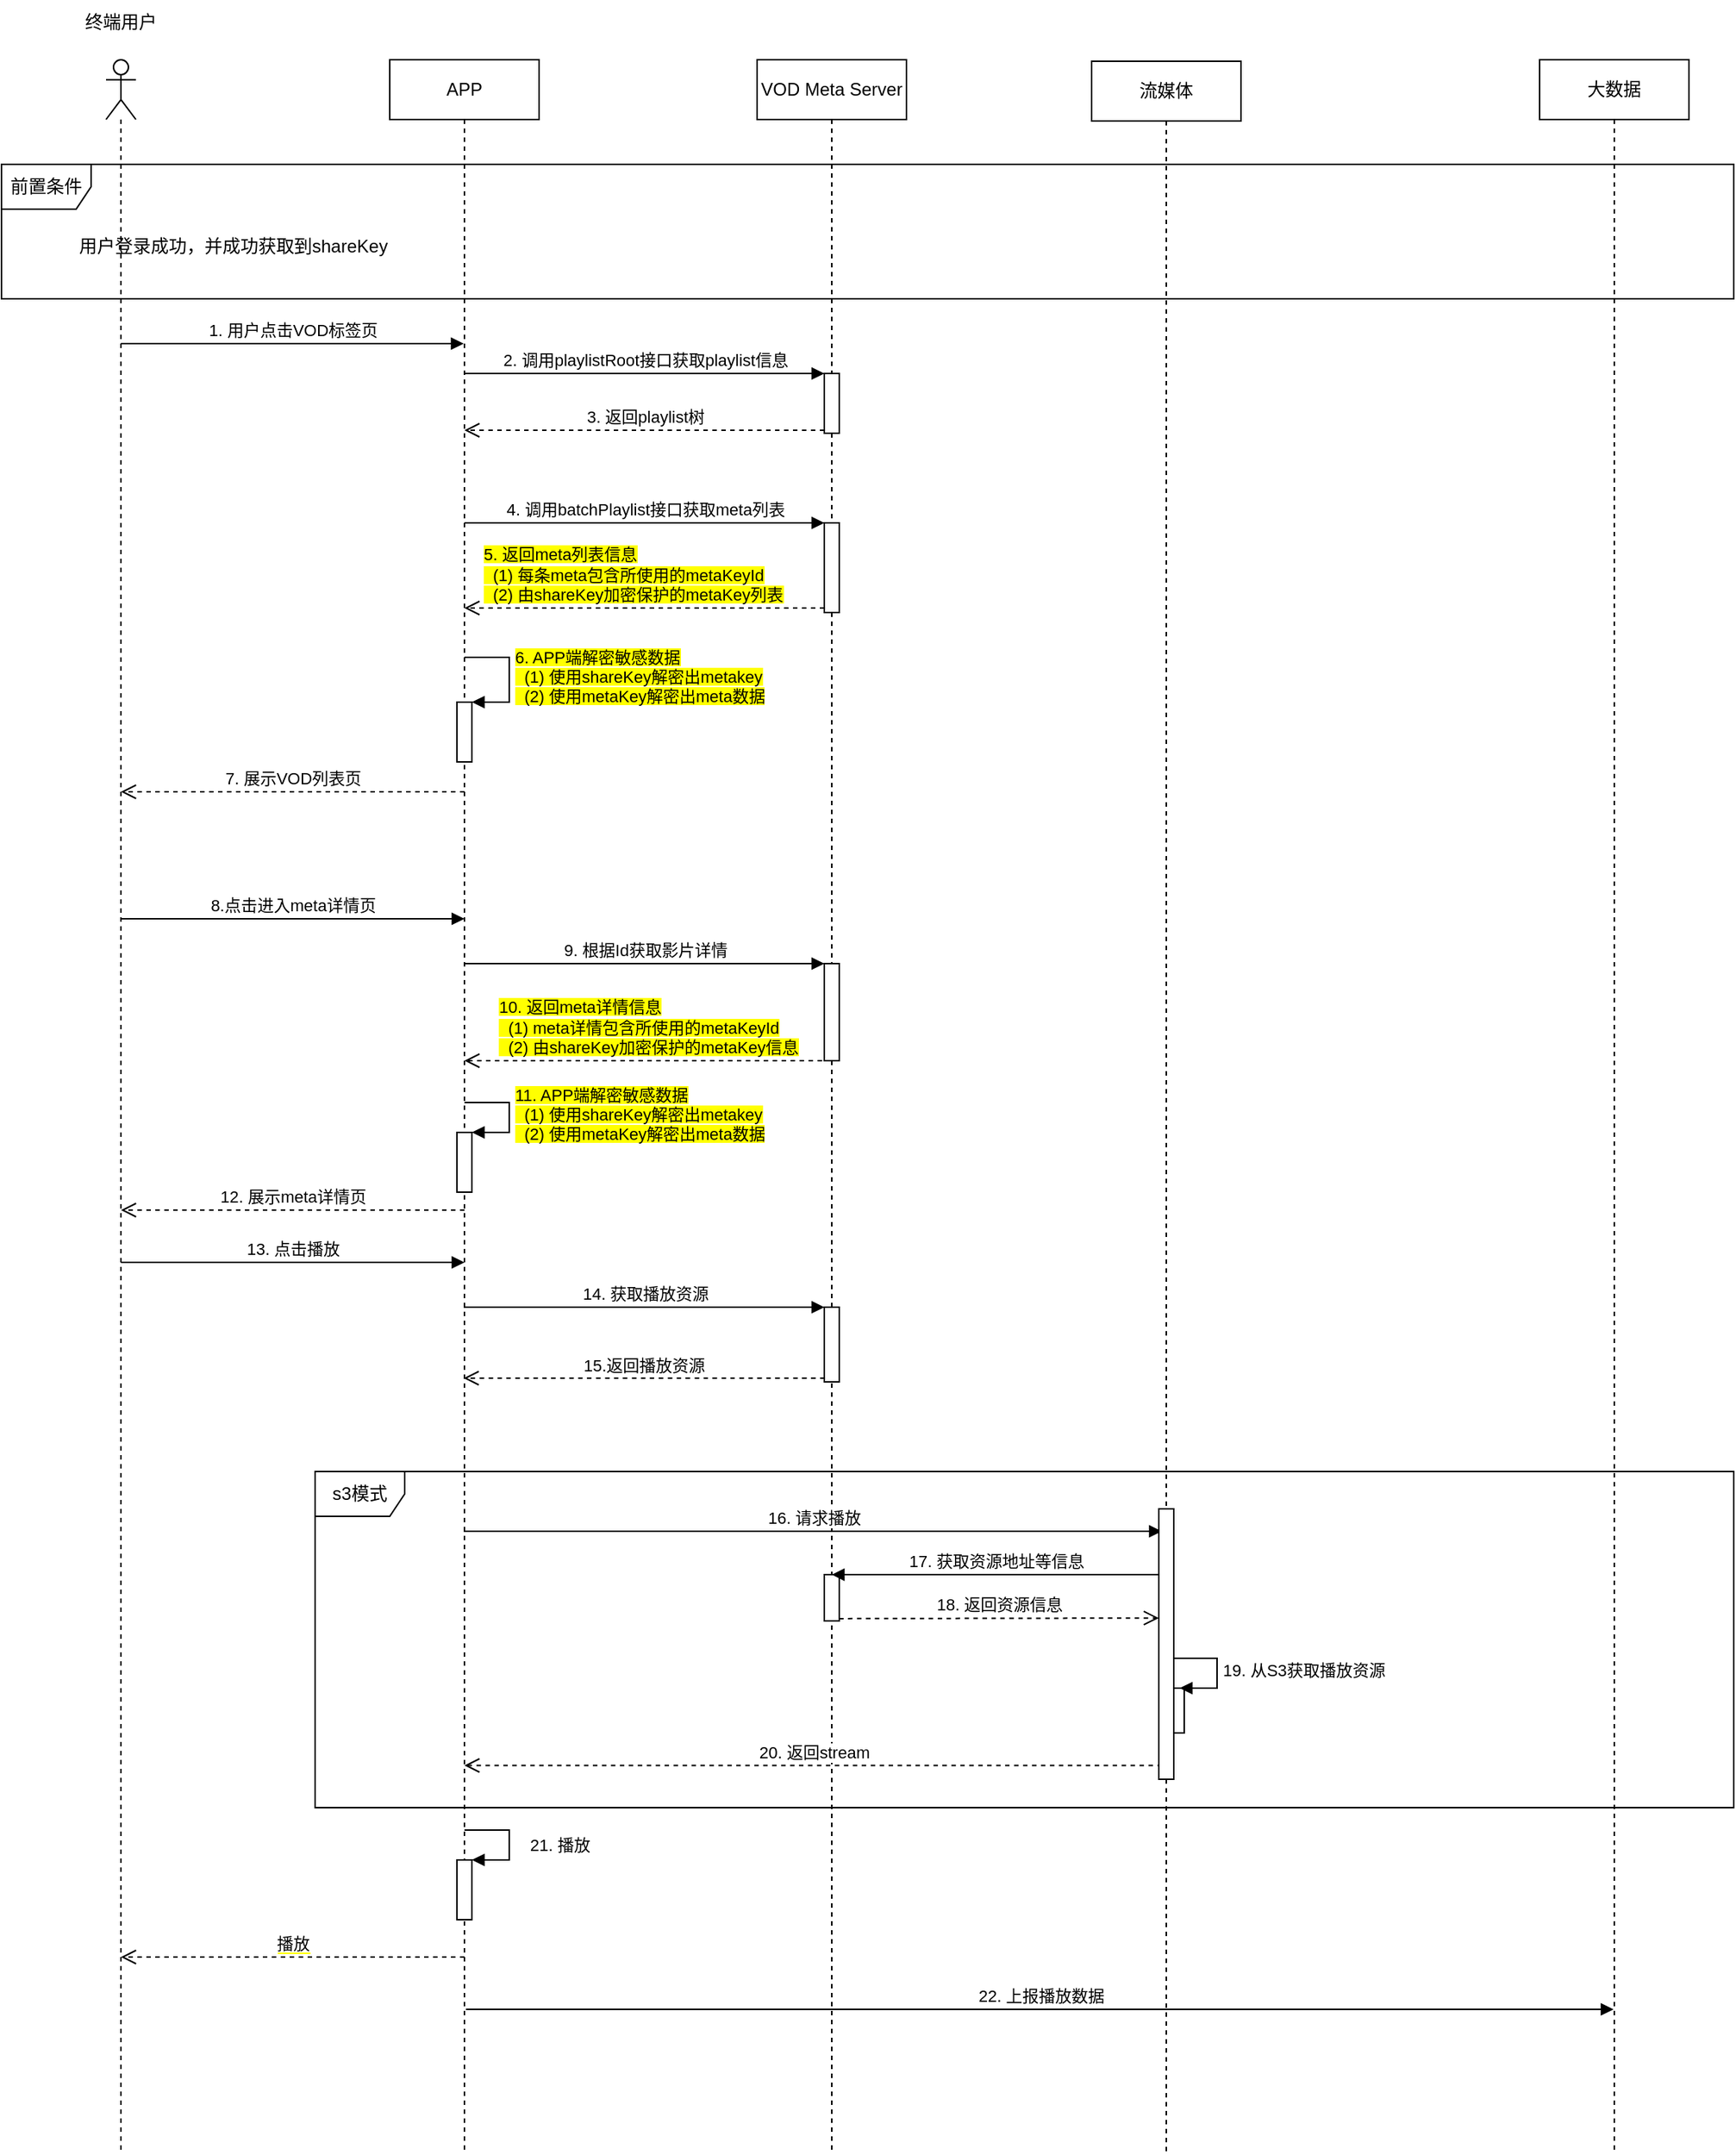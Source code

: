 <mxfile version="20.3.3" type="github">
  <diagram id="DWNHWwYdhY_TpBj45JCR" name="VOD-APP">
    <mxGraphModel dx="1422" dy="771" grid="1" gridSize="10" guides="1" tooltips="1" connect="1" arrows="1" fold="1" page="1" pageScale="1" pageWidth="1827" pageHeight="1569" math="0" shadow="0">
      <root>
        <mxCell id="0" />
        <mxCell id="1" parent="0" />
        <mxCell id="w6PQZcsBQY26OfxpyrA7-1" value="s3模式" style="shape=umlFrame;whiteSpace=wrap;html=1;" vertex="1" parent="1">
          <mxGeometry x="430" y="1035" width="950" height="225" as="geometry" />
        </mxCell>
        <mxCell id="w6PQZcsBQY26OfxpyrA7-2" value="APP" style="shape=umlLifeline;perimeter=lifelinePerimeter;whiteSpace=wrap;html=1;container=1;collapsible=0;recursiveResize=0;outlineConnect=0;" vertex="1" parent="1">
          <mxGeometry x="480" y="90" width="100" height="1400" as="geometry" />
        </mxCell>
        <mxCell id="w6PQZcsBQY26OfxpyrA7-3" value="8.点击进入meta详情页" style="html=1;verticalAlign=bottom;endArrow=block;labelBackgroundColor=#FFFFFF;curved=1;" edge="1" parent="w6PQZcsBQY26OfxpyrA7-2" source="w6PQZcsBQY26OfxpyrA7-29">
          <mxGeometry width="80" relative="1" as="geometry">
            <mxPoint x="-50" y="575" as="sourcePoint" />
            <mxPoint x="50" y="575" as="targetPoint" />
          </mxGeometry>
        </mxCell>
        <mxCell id="w6PQZcsBQY26OfxpyrA7-4" value="" style="html=1;points=[];perimeter=orthogonalPerimeter;" vertex="1" parent="w6PQZcsBQY26OfxpyrA7-2">
          <mxGeometry x="45" y="718" width="10" height="40" as="geometry" />
        </mxCell>
        <mxCell id="w6PQZcsBQY26OfxpyrA7-5" value="&lt;span style=&quot;background-color: rgb(255, 255, 0);&quot;&gt;11. APP端解密敏感数据&lt;br&gt;&amp;nbsp; (1) 使用shareKey解密出metakey&lt;br&gt;&amp;nbsp; (2) 使用metaKey解密出meta数据&lt;/span&gt;" style="edgeStyle=orthogonalEdgeStyle;html=1;align=left;spacingLeft=2;endArrow=block;rounded=0;entryX=1;entryY=0;labelBackgroundColor=#FFFFFF;" edge="1" parent="w6PQZcsBQY26OfxpyrA7-2" target="w6PQZcsBQY26OfxpyrA7-4">
          <mxGeometry relative="1" as="geometry">
            <mxPoint x="50" y="698" as="sourcePoint" />
            <Array as="points">
              <mxPoint x="80" y="698" />
            </Array>
          </mxGeometry>
        </mxCell>
        <mxCell id="w6PQZcsBQY26OfxpyrA7-6" value="" style="html=1;points=[];perimeter=orthogonalPerimeter;" vertex="1" parent="w6PQZcsBQY26OfxpyrA7-2">
          <mxGeometry x="45" y="1205" width="10" height="40" as="geometry" />
        </mxCell>
        <mxCell id="w6PQZcsBQY26OfxpyrA7-7" value="21. 播放" style="edgeStyle=orthogonalEdgeStyle;html=1;align=left;spacingLeft=2;endArrow=block;rounded=0;entryX=1;entryY=0;labelBackgroundColor=#FFFFFF;" edge="1" parent="w6PQZcsBQY26OfxpyrA7-2" target="w6PQZcsBQY26OfxpyrA7-6">
          <mxGeometry x="0.067" y="10" relative="1" as="geometry">
            <mxPoint x="50" y="1185" as="sourcePoint" />
            <Array as="points">
              <mxPoint x="80" y="1185" />
            </Array>
            <mxPoint as="offset" />
          </mxGeometry>
        </mxCell>
        <mxCell id="w6PQZcsBQY26OfxpyrA7-8" value="22. 上报播放数据" style="html=1;verticalAlign=bottom;endArrow=block;labelBackgroundColor=#FFFFFF;curved=1;" edge="1" parent="w6PQZcsBQY26OfxpyrA7-2">
          <mxGeometry width="80" relative="1" as="geometry">
            <mxPoint x="51" y="1305" as="sourcePoint" />
            <mxPoint x="819.5" y="1305" as="targetPoint" />
          </mxGeometry>
        </mxCell>
        <mxCell id="w6PQZcsBQY26OfxpyrA7-56" value="" style="html=1;points=[];perimeter=orthogonalPerimeter;" vertex="1" parent="w6PQZcsBQY26OfxpyrA7-2">
          <mxGeometry x="45" y="430" width="10" height="40" as="geometry" />
        </mxCell>
        <mxCell id="w6PQZcsBQY26OfxpyrA7-57" value="&lt;span style=&quot;background-color: rgb(255, 255, 0);&quot;&gt;6. APP端解密敏感数据&lt;br&gt;&amp;nbsp; (1) 使用shareKey解密出metakey&lt;br&gt;&amp;nbsp; (2) 使用metaKey解密出meta数据&lt;/span&gt;" style="edgeStyle=orthogonalEdgeStyle;html=1;align=left;spacingLeft=2;endArrow=block;rounded=0;entryX=1;entryY=0;" edge="1" target="w6PQZcsBQY26OfxpyrA7-56" parent="w6PQZcsBQY26OfxpyrA7-2">
          <mxGeometry relative="1" as="geometry">
            <mxPoint x="50" y="400" as="sourcePoint" />
            <Array as="points">
              <mxPoint x="80" y="400" />
              <mxPoint x="80" y="430" />
            </Array>
          </mxGeometry>
        </mxCell>
        <mxCell id="w6PQZcsBQY26OfxpyrA7-9" value="VOD Meta Server" style="shape=umlLifeline;perimeter=lifelinePerimeter;whiteSpace=wrap;html=1;container=1;collapsible=0;recursiveResize=0;outlineConnect=0;" vertex="1" parent="1">
          <mxGeometry x="726" y="90" width="100" height="1400" as="geometry" />
        </mxCell>
        <mxCell id="w6PQZcsBQY26OfxpyrA7-10" value="" style="html=1;points=[];perimeter=orthogonalPerimeter;" vertex="1" parent="w6PQZcsBQY26OfxpyrA7-9">
          <mxGeometry x="45" y="605" width="10" height="65" as="geometry" />
        </mxCell>
        <mxCell id="w6PQZcsBQY26OfxpyrA7-11" value="" style="html=1;points=[];perimeter=orthogonalPerimeter;" vertex="1" parent="w6PQZcsBQY26OfxpyrA7-9">
          <mxGeometry x="45" y="835" width="10" height="50" as="geometry" />
        </mxCell>
        <mxCell id="w6PQZcsBQY26OfxpyrA7-12" value="" style="html=1;points=[];perimeter=orthogonalPerimeter;" vertex="1" parent="w6PQZcsBQY26OfxpyrA7-9">
          <mxGeometry x="45" y="1014" width="10" height="31" as="geometry" />
        </mxCell>
        <mxCell id="w6PQZcsBQY26OfxpyrA7-42" value="" style="html=1;points=[];perimeter=orthogonalPerimeter;" vertex="1" parent="w6PQZcsBQY26OfxpyrA7-9">
          <mxGeometry x="45" y="210" width="10" height="40" as="geometry" />
        </mxCell>
        <mxCell id="w6PQZcsBQY26OfxpyrA7-51" value="" style="html=1;points=[];perimeter=orthogonalPerimeter;" vertex="1" parent="w6PQZcsBQY26OfxpyrA7-9">
          <mxGeometry x="45" y="310" width="10" height="60" as="geometry" />
        </mxCell>
        <mxCell id="w6PQZcsBQY26OfxpyrA7-16" value="前置条件" style="shape=umlFrame;whiteSpace=wrap;html=1;" vertex="1" parent="1">
          <mxGeometry x="220" y="160" width="1160" height="90" as="geometry" />
        </mxCell>
        <mxCell id="w6PQZcsBQY26OfxpyrA7-18" value="9. 根据Id获取影片详情" style="html=1;verticalAlign=bottom;endArrow=block;entryX=0;entryY=0;labelBackgroundColor=#FFFFFF;curved=1;" edge="1" parent="1" target="w6PQZcsBQY26OfxpyrA7-10">
          <mxGeometry relative="1" as="geometry">
            <mxPoint x="529.5" y="695" as="sourcePoint" />
          </mxGeometry>
        </mxCell>
        <mxCell id="w6PQZcsBQY26OfxpyrA7-19" value="&lt;div style=&quot;text-align: left;&quot;&gt;&lt;span style=&quot;background-color: rgb(255, 255, 0);&quot;&gt;10. 返回meta详情信息&lt;/span&gt;&lt;/div&gt;&lt;div style=&quot;text-align: left;&quot;&gt;&lt;span style=&quot;background-color: rgb(255, 255, 0);&quot;&gt;&amp;nbsp; (1) meta详情包含所使用的metaKeyId&lt;/span&gt;&lt;/div&gt;&lt;div style=&quot;text-align: left;&quot;&gt;&lt;span style=&quot;background-color: rgb(255, 255, 0);&quot;&gt;&amp;nbsp; (2) 由shareKey加密保护的metaKey信息&lt;/span&gt;&lt;/div&gt;" style="html=1;verticalAlign=bottom;endArrow=open;dashed=1;endSize=8;labelBackgroundColor=#FFFFFF;curved=1;" edge="1" parent="1" source="w6PQZcsBQY26OfxpyrA7-9" target="w6PQZcsBQY26OfxpyrA7-2">
          <mxGeometry relative="1" as="geometry">
            <mxPoint x="529.5" y="745" as="targetPoint" />
            <mxPoint x="759.5" y="745" as="sourcePoint" />
            <Array as="points">
              <mxPoint x="650" y="760" />
            </Array>
          </mxGeometry>
        </mxCell>
        <mxCell id="w6PQZcsBQY26OfxpyrA7-20" value="13. 点击播放" style="html=1;verticalAlign=bottom;endArrow=block;labelBackgroundColor=#FFFFFF;curved=1;" edge="1" parent="1" source="w6PQZcsBQY26OfxpyrA7-29">
          <mxGeometry width="80" relative="1" as="geometry">
            <mxPoint x="430" y="895" as="sourcePoint" />
            <mxPoint x="530" y="895" as="targetPoint" />
          </mxGeometry>
        </mxCell>
        <mxCell id="w6PQZcsBQY26OfxpyrA7-22" value="14. 获取播放资源" style="html=1;verticalAlign=bottom;endArrow=block;entryX=0;entryY=0;labelBackgroundColor=#FFFFFF;curved=1;" edge="1" parent="1" target="w6PQZcsBQY26OfxpyrA7-11">
          <mxGeometry relative="1" as="geometry">
            <mxPoint x="529.5" y="925" as="sourcePoint" />
          </mxGeometry>
        </mxCell>
        <mxCell id="w6PQZcsBQY26OfxpyrA7-23" value="15.返回播放资源" style="html=1;verticalAlign=bottom;endArrow=open;dashed=1;endSize=8;exitX=0;exitY=0.95;labelBackgroundColor=#FFFFFF;curved=1;" edge="1" parent="1" source="w6PQZcsBQY26OfxpyrA7-11">
          <mxGeometry relative="1" as="geometry">
            <mxPoint x="529.5" y="972.5" as="targetPoint" />
          </mxGeometry>
        </mxCell>
        <mxCell id="w6PQZcsBQY26OfxpyrA7-24" value="16. 请求播放" style="html=1;verticalAlign=bottom;endArrow=block;entryX=0;entryY=0;labelBackgroundColor=#FFFFFF;curved=1;" edge="1" parent="1">
          <mxGeometry relative="1" as="geometry">
            <mxPoint x="529.5" y="1075" as="sourcePoint" />
            <mxPoint x="997" y="1075.0" as="targetPoint" />
          </mxGeometry>
        </mxCell>
        <mxCell id="w6PQZcsBQY26OfxpyrA7-25" value="20. 返回stream" style="html=1;verticalAlign=bottom;endArrow=open;dashed=1;endSize=8;exitX=0;exitY=0.95;labelBackgroundColor=#FFFFFF;curved=1;" edge="1" parent="1" target="w6PQZcsBQY26OfxpyrA7-2">
          <mxGeometry relative="1" as="geometry">
            <mxPoint x="529.5" y="1208" as="targetPoint" />
            <mxPoint x="997" y="1231.75" as="sourcePoint" />
          </mxGeometry>
        </mxCell>
        <mxCell id="w6PQZcsBQY26OfxpyrA7-26" value="17. 获取资源地址等信息" style="html=1;verticalAlign=bottom;endArrow=block;labelBackgroundColor=#FFFFFF;curved=1;exitX=-0.1;exitY=0.176;exitDx=0;exitDy=0;exitPerimeter=0;" edge="1" parent="1" target="w6PQZcsBQY26OfxpyrA7-9">
          <mxGeometry relative="1" as="geometry">
            <mxPoint x="996" y="1104.04" as="sourcePoint" />
            <mxPoint x="766" y="1104" as="targetPoint" />
          </mxGeometry>
        </mxCell>
        <mxCell id="w6PQZcsBQY26OfxpyrA7-27" value="18. 返回资源信息" style="html=1;verticalAlign=bottom;endArrow=open;dashed=1;endSize=8;exitX=1;exitY=0.95;labelBackgroundColor=#FFFFFF;curved=1;entryX=-0.2;entryY=0.352;entryDx=0;entryDy=0;entryPerimeter=0;" edge="1" parent="1" source="w6PQZcsBQY26OfxpyrA7-12">
          <mxGeometry x="0.004" relative="1" as="geometry">
            <mxPoint x="995" y="1133.08" as="targetPoint" />
            <mxPoint as="offset" />
          </mxGeometry>
        </mxCell>
        <mxCell id="w6PQZcsBQY26OfxpyrA7-28" value="大数据" style="shape=umlLifeline;perimeter=lifelinePerimeter;whiteSpace=wrap;html=1;container=1;collapsible=0;recursiveResize=0;outlineConnect=0;" vertex="1" parent="1">
          <mxGeometry x="1250" y="90" width="100" height="1400" as="geometry" />
        </mxCell>
        <mxCell id="w6PQZcsBQY26OfxpyrA7-29" value="" style="shape=umlLifeline;participant=umlActor;perimeter=lifelinePerimeter;whiteSpace=wrap;html=1;container=1;collapsible=0;recursiveResize=0;verticalAlign=top;spacingTop=36;outlineConnect=0;" vertex="1" parent="1">
          <mxGeometry x="290" y="90" width="20" height="1400" as="geometry" />
        </mxCell>
        <mxCell id="w6PQZcsBQY26OfxpyrA7-41" value="1. 用户点击VOD标签页" style="html=1;verticalAlign=bottom;endArrow=block;rounded=0;" edge="1" parent="w6PQZcsBQY26OfxpyrA7-29" target="w6PQZcsBQY26OfxpyrA7-2">
          <mxGeometry width="80" relative="1" as="geometry">
            <mxPoint x="10" y="190" as="sourcePoint" />
            <mxPoint x="90" y="190" as="targetPoint" />
          </mxGeometry>
        </mxCell>
        <mxCell id="w6PQZcsBQY26OfxpyrA7-30" value="终端用户" style="text;html=1;strokeColor=none;fillColor=none;align=center;verticalAlign=middle;whiteSpace=wrap;rounded=0;" vertex="1" parent="1">
          <mxGeometry x="270" y="50" width="60" height="30" as="geometry" />
        </mxCell>
        <mxCell id="w6PQZcsBQY26OfxpyrA7-32" value="用户登录成功，并成功获取到shareKey" style="text;html=1;strokeColor=none;fillColor=none;align=left;verticalAlign=middle;whiteSpace=wrap;rounded=0;" vertex="1" parent="1">
          <mxGeometry x="270" y="200" width="840" height="30" as="geometry" />
        </mxCell>
        <mxCell id="w6PQZcsBQY26OfxpyrA7-43" value="2. 调用playlistRoot接口获取playlist信息" style="html=1;verticalAlign=bottom;endArrow=block;entryX=0;entryY=0;rounded=0;" edge="1" target="w6PQZcsBQY26OfxpyrA7-42" parent="1" source="w6PQZcsBQY26OfxpyrA7-2">
          <mxGeometry relative="1" as="geometry">
            <mxPoint x="685" y="300" as="sourcePoint" />
          </mxGeometry>
        </mxCell>
        <mxCell id="w6PQZcsBQY26OfxpyrA7-44" value="3. 返回playlist树" style="html=1;verticalAlign=bottom;endArrow=open;dashed=1;endSize=8;exitX=0;exitY=0.95;rounded=0;" edge="1" source="w6PQZcsBQY26OfxpyrA7-42" parent="1" target="w6PQZcsBQY26OfxpyrA7-2">
          <mxGeometry relative="1" as="geometry">
            <mxPoint x="685" y="376" as="targetPoint" />
          </mxGeometry>
        </mxCell>
        <mxCell id="w6PQZcsBQY26OfxpyrA7-52" value="4. 调用batchPlaylist接口获取meta列表" style="html=1;verticalAlign=bottom;endArrow=block;entryX=0;entryY=0;rounded=0;" edge="1" target="w6PQZcsBQY26OfxpyrA7-51" parent="1" source="w6PQZcsBQY26OfxpyrA7-2">
          <mxGeometry relative="1" as="geometry">
            <mxPoint x="685" y="380" as="sourcePoint" />
          </mxGeometry>
        </mxCell>
        <mxCell id="w6PQZcsBQY26OfxpyrA7-53" value="&lt;span style=&quot;background-color: rgb(255, 255, 0);&quot;&gt;5. 返回meta列表信息&lt;br&gt;&amp;nbsp; (1) 每条meta包含所使用的metaKeyId&lt;br&gt;&amp;nbsp; (2) 由shareKey加密保护的metaKey列表&lt;/span&gt;" style="html=1;verticalAlign=bottom;endArrow=open;dashed=1;endSize=8;exitX=0;exitY=0.95;rounded=0;align=left;" edge="1" source="w6PQZcsBQY26OfxpyrA7-51" parent="1" target="w6PQZcsBQY26OfxpyrA7-2">
          <mxGeometry x="0.907" relative="1" as="geometry">
            <mxPoint x="685" y="456" as="targetPoint" />
            <mxPoint as="offset" />
          </mxGeometry>
        </mxCell>
        <mxCell id="w6PQZcsBQY26OfxpyrA7-59" value="7. 展示VOD列表页" style="html=1;verticalAlign=bottom;endArrow=open;dashed=1;endSize=8;rounded=0;" edge="1" parent="1" target="w6PQZcsBQY26OfxpyrA7-29">
          <mxGeometry relative="1" as="geometry">
            <mxPoint x="530" y="580" as="sourcePoint" />
            <mxPoint x="450" y="580" as="targetPoint" />
          </mxGeometry>
        </mxCell>
        <mxCell id="w6PQZcsBQY26OfxpyrA7-61" value="12. 展示meta详情页" style="html=1;verticalAlign=bottom;endArrow=open;dashed=1;endSize=8;rounded=0;" edge="1" parent="1" target="w6PQZcsBQY26OfxpyrA7-29">
          <mxGeometry relative="1" as="geometry">
            <mxPoint x="530" y="860" as="sourcePoint" />
            <mxPoint x="450" y="860" as="targetPoint" />
          </mxGeometry>
        </mxCell>
        <mxCell id="w6PQZcsBQY26OfxpyrA7-65" value="" style="html=1;points=[];perimeter=orthogonalPerimeter;" vertex="1" parent="1">
          <mxGeometry x="1002" y="1180" width="10" height="30" as="geometry" />
        </mxCell>
        <mxCell id="w6PQZcsBQY26OfxpyrA7-66" value="19. 从S3获取播放资源" style="edgeStyle=orthogonalEdgeStyle;html=1;align=left;spacingLeft=2;endArrow=block;rounded=0;entryX=1;entryY=0;" edge="1" parent="1">
          <mxGeometry relative="1" as="geometry">
            <mxPoint x="1004" y="1160" as="sourcePoint" />
            <Array as="points">
              <mxPoint x="1034" y="1160" />
            </Array>
            <mxPoint x="1009" y="1180" as="targetPoint" />
          </mxGeometry>
        </mxCell>
        <mxCell id="w6PQZcsBQY26OfxpyrA7-68" value="流媒体" style="shape=umlLifeline;perimeter=lifelinePerimeter;whiteSpace=wrap;html=1;container=1;collapsible=0;recursiveResize=0;outlineConnect=0;" vertex="1" parent="1">
          <mxGeometry x="950" y="91" width="100" height="1400" as="geometry" />
        </mxCell>
        <mxCell id="w6PQZcsBQY26OfxpyrA7-69" value="" style="html=1;points=[];perimeter=orthogonalPerimeter;" vertex="1" parent="w6PQZcsBQY26OfxpyrA7-68">
          <mxGeometry x="45" y="969" width="10" height="181" as="geometry" />
        </mxCell>
        <mxCell id="w6PQZcsBQY26OfxpyrA7-71" value="&lt;span style=&quot;background-color: rgb(255, 255, 255);&quot;&gt;播放&lt;/span&gt;" style="html=1;verticalAlign=bottom;endArrow=open;dashed=1;endSize=8;rounded=0;labelBackgroundColor=#FFFF00;" edge="1" parent="1" target="w6PQZcsBQY26OfxpyrA7-29">
          <mxGeometry relative="1" as="geometry">
            <mxPoint x="530" y="1360" as="sourcePoint" />
            <mxPoint x="450" y="1360" as="targetPoint" />
          </mxGeometry>
        </mxCell>
      </root>
    </mxGraphModel>
  </diagram>
</mxfile>
